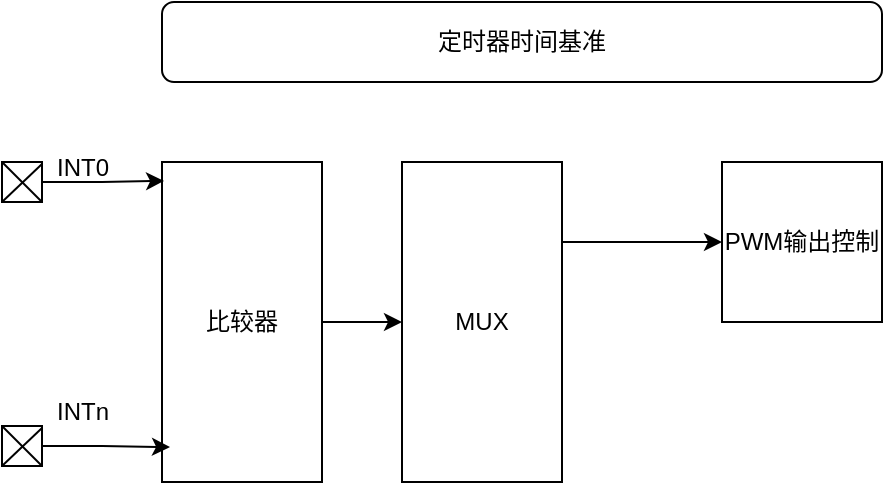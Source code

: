 <mxfile version="24.8.4">
  <diagram name="先基" id="mnNSn0RaNxDy2fJ7bNLJ">
    <mxGraphModel dx="954" dy="558" grid="1" gridSize="10" guides="1" tooltips="1" connect="1" arrows="1" fold="1" page="1" pageScale="1" pageWidth="827" pageHeight="1169" math="0" shadow="0">
      <root>
        <mxCell id="0" />
        <mxCell id="1" parent="0" />
        <mxCell id="EHMa-zahsm7bsBQwlzu8-1" value="定时器时间基准" style="rounded=1;whiteSpace=wrap;html=1;" vertex="1" parent="1">
          <mxGeometry x="160" y="120" width="360" height="40" as="geometry" />
        </mxCell>
        <mxCell id="EHMa-zahsm7bsBQwlzu8-20" style="edgeStyle=orthogonalEdgeStyle;rounded=0;orthogonalLoop=1;jettySize=auto;html=1;exitX=1;exitY=0.5;exitDx=0;exitDy=0;entryX=0;entryY=0.5;entryDx=0;entryDy=0;" edge="1" parent="1" source="EHMa-zahsm7bsBQwlzu8-2" target="EHMa-zahsm7bsBQwlzu8-17">
          <mxGeometry relative="1" as="geometry" />
        </mxCell>
        <mxCell id="EHMa-zahsm7bsBQwlzu8-2" value="比较器" style="rounded=0;whiteSpace=wrap;html=1;" vertex="1" parent="1">
          <mxGeometry x="160" y="200" width="80" height="160" as="geometry" />
        </mxCell>
        <mxCell id="EHMa-zahsm7bsBQwlzu8-7" value="" style="group" vertex="1" connectable="0" parent="1">
          <mxGeometry x="80" y="200" width="20" height="20" as="geometry" />
        </mxCell>
        <mxCell id="EHMa-zahsm7bsBQwlzu8-3" value="" style="rounded=0;whiteSpace=wrap;html=1;" vertex="1" parent="EHMa-zahsm7bsBQwlzu8-7">
          <mxGeometry width="20" height="20" as="geometry" />
        </mxCell>
        <mxCell id="EHMa-zahsm7bsBQwlzu8-5" value="" style="endArrow=none;html=1;rounded=0;" edge="1" parent="EHMa-zahsm7bsBQwlzu8-7">
          <mxGeometry width="50" height="50" relative="1" as="geometry">
            <mxPoint as="sourcePoint" />
            <mxPoint x="20" y="20" as="targetPoint" />
          </mxGeometry>
        </mxCell>
        <mxCell id="EHMa-zahsm7bsBQwlzu8-6" value="" style="endArrow=none;html=1;rounded=0;" edge="1" parent="EHMa-zahsm7bsBQwlzu8-7">
          <mxGeometry width="50" height="50" relative="1" as="geometry">
            <mxPoint y="20" as="sourcePoint" />
            <mxPoint x="20" y="1" as="targetPoint" />
          </mxGeometry>
        </mxCell>
        <mxCell id="EHMa-zahsm7bsBQwlzu8-9" style="edgeStyle=orthogonalEdgeStyle;rounded=0;orthogonalLoop=1;jettySize=auto;html=1;exitX=1;exitY=0.5;exitDx=0;exitDy=0;entryX=0.013;entryY=0.059;entryDx=0;entryDy=0;entryPerimeter=0;" edge="1" parent="1" source="EHMa-zahsm7bsBQwlzu8-3" target="EHMa-zahsm7bsBQwlzu8-2">
          <mxGeometry relative="1" as="geometry" />
        </mxCell>
        <mxCell id="EHMa-zahsm7bsBQwlzu8-10" value="INT0" style="text;html=1;align=center;verticalAlign=middle;resizable=0;points=[];autosize=1;strokeColor=none;fillColor=none;" vertex="1" parent="1">
          <mxGeometry x="95" y="188" width="50" height="30" as="geometry" />
        </mxCell>
        <mxCell id="EHMa-zahsm7bsBQwlzu8-11" value="" style="group" vertex="1" connectable="0" parent="1">
          <mxGeometry x="80" y="332" width="20" height="20" as="geometry" />
        </mxCell>
        <mxCell id="EHMa-zahsm7bsBQwlzu8-12" value="" style="rounded=0;whiteSpace=wrap;html=1;" vertex="1" parent="EHMa-zahsm7bsBQwlzu8-11">
          <mxGeometry width="20" height="20" as="geometry" />
        </mxCell>
        <mxCell id="EHMa-zahsm7bsBQwlzu8-13" value="" style="endArrow=none;html=1;rounded=0;" edge="1" parent="EHMa-zahsm7bsBQwlzu8-11">
          <mxGeometry width="50" height="50" relative="1" as="geometry">
            <mxPoint as="sourcePoint" />
            <mxPoint x="20" y="20" as="targetPoint" />
          </mxGeometry>
        </mxCell>
        <mxCell id="EHMa-zahsm7bsBQwlzu8-14" value="" style="endArrow=none;html=1;rounded=0;" edge="1" parent="EHMa-zahsm7bsBQwlzu8-11">
          <mxGeometry width="50" height="50" relative="1" as="geometry">
            <mxPoint y="20" as="sourcePoint" />
            <mxPoint x="20" y="1" as="targetPoint" />
          </mxGeometry>
        </mxCell>
        <mxCell id="EHMa-zahsm7bsBQwlzu8-15" value="INTn" style="text;html=1;align=center;verticalAlign=middle;resizable=0;points=[];autosize=1;strokeColor=none;fillColor=none;" vertex="1" parent="1">
          <mxGeometry x="95" y="310" width="50" height="30" as="geometry" />
        </mxCell>
        <mxCell id="EHMa-zahsm7bsBQwlzu8-16" style="edgeStyle=orthogonalEdgeStyle;rounded=0;orthogonalLoop=1;jettySize=auto;html=1;exitX=1;exitY=0.5;exitDx=0;exitDy=0;entryX=0.05;entryY=0.891;entryDx=0;entryDy=0;entryPerimeter=0;" edge="1" parent="1" source="EHMa-zahsm7bsBQwlzu8-12" target="EHMa-zahsm7bsBQwlzu8-2">
          <mxGeometry relative="1" as="geometry" />
        </mxCell>
        <mxCell id="EHMa-zahsm7bsBQwlzu8-19" style="edgeStyle=orthogonalEdgeStyle;rounded=0;orthogonalLoop=1;jettySize=auto;html=1;exitX=1;exitY=0.25;exitDx=0;exitDy=0;entryX=0;entryY=0.5;entryDx=0;entryDy=0;" edge="1" parent="1" source="EHMa-zahsm7bsBQwlzu8-17" target="EHMa-zahsm7bsBQwlzu8-18">
          <mxGeometry relative="1" as="geometry" />
        </mxCell>
        <mxCell id="EHMa-zahsm7bsBQwlzu8-17" value="MUX" style="rounded=0;whiteSpace=wrap;html=1;" vertex="1" parent="1">
          <mxGeometry x="280" y="200" width="80" height="160" as="geometry" />
        </mxCell>
        <mxCell id="EHMa-zahsm7bsBQwlzu8-18" value="PWM输出控制" style="rounded=0;whiteSpace=wrap;html=1;" vertex="1" parent="1">
          <mxGeometry x="440" y="200" width="80" height="80" as="geometry" />
        </mxCell>
      </root>
    </mxGraphModel>
  </diagram>
</mxfile>
